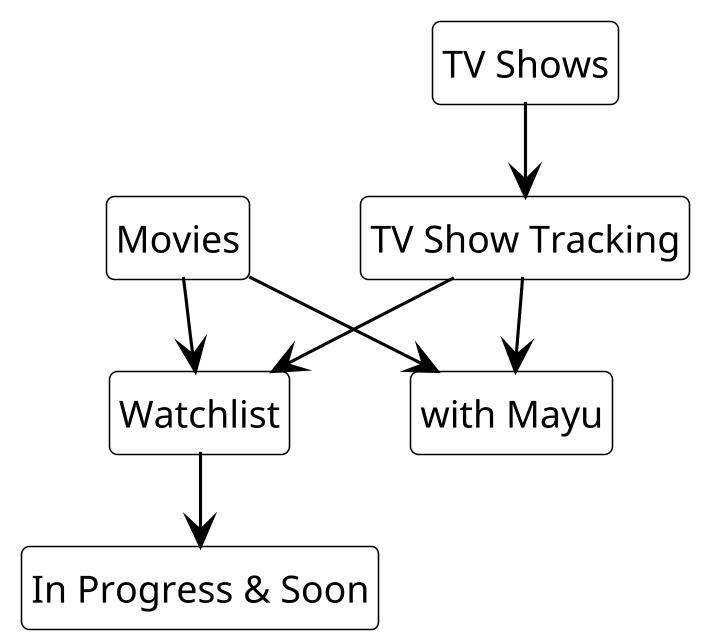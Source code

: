 ```plantuml
@startuml

hide circle
hide empty fields
hide empty methods

skinparam class {
    backGroundColor white
    borderColor black
    arrowColor black
}

skinparam package {
    style rectangle
}

skinparam {
    shadowing false
    ranksep 30
    dpi 300
    arrowThickness 1
    defaultFontSize 12
    arrowFontSize 8
}

class "Movies" as movies
class "TV Shows" as tv_shows
class "Watchlist" as watchlist
class "TV Show Tracking" as tv_show_tracking
class "with Mayu" as with_mayu
class "In Progress & Soon" as in_progress_and_soon

movies --> watchlist
movies --> with_mayu
tv_shows --> tv_show_tracking
tv_show_tracking --> watchlist
tv_show_tracking --> with_mayu
watchlist --> in_progress_and_soon


@enduml
```
